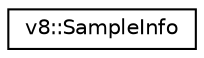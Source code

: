 digraph "Graphical Class Hierarchy"
{
  edge [fontname="Helvetica",fontsize="10",labelfontname="Helvetica",labelfontsize="10"];
  node [fontname="Helvetica",fontsize="10",shape=record];
  rankdir="LR";
  Node1 [label="v8::SampleInfo",height=0.2,width=0.4,color="black", fillcolor="white", style="filled",URL="$structv8_1_1SampleInfo.html"];
}
